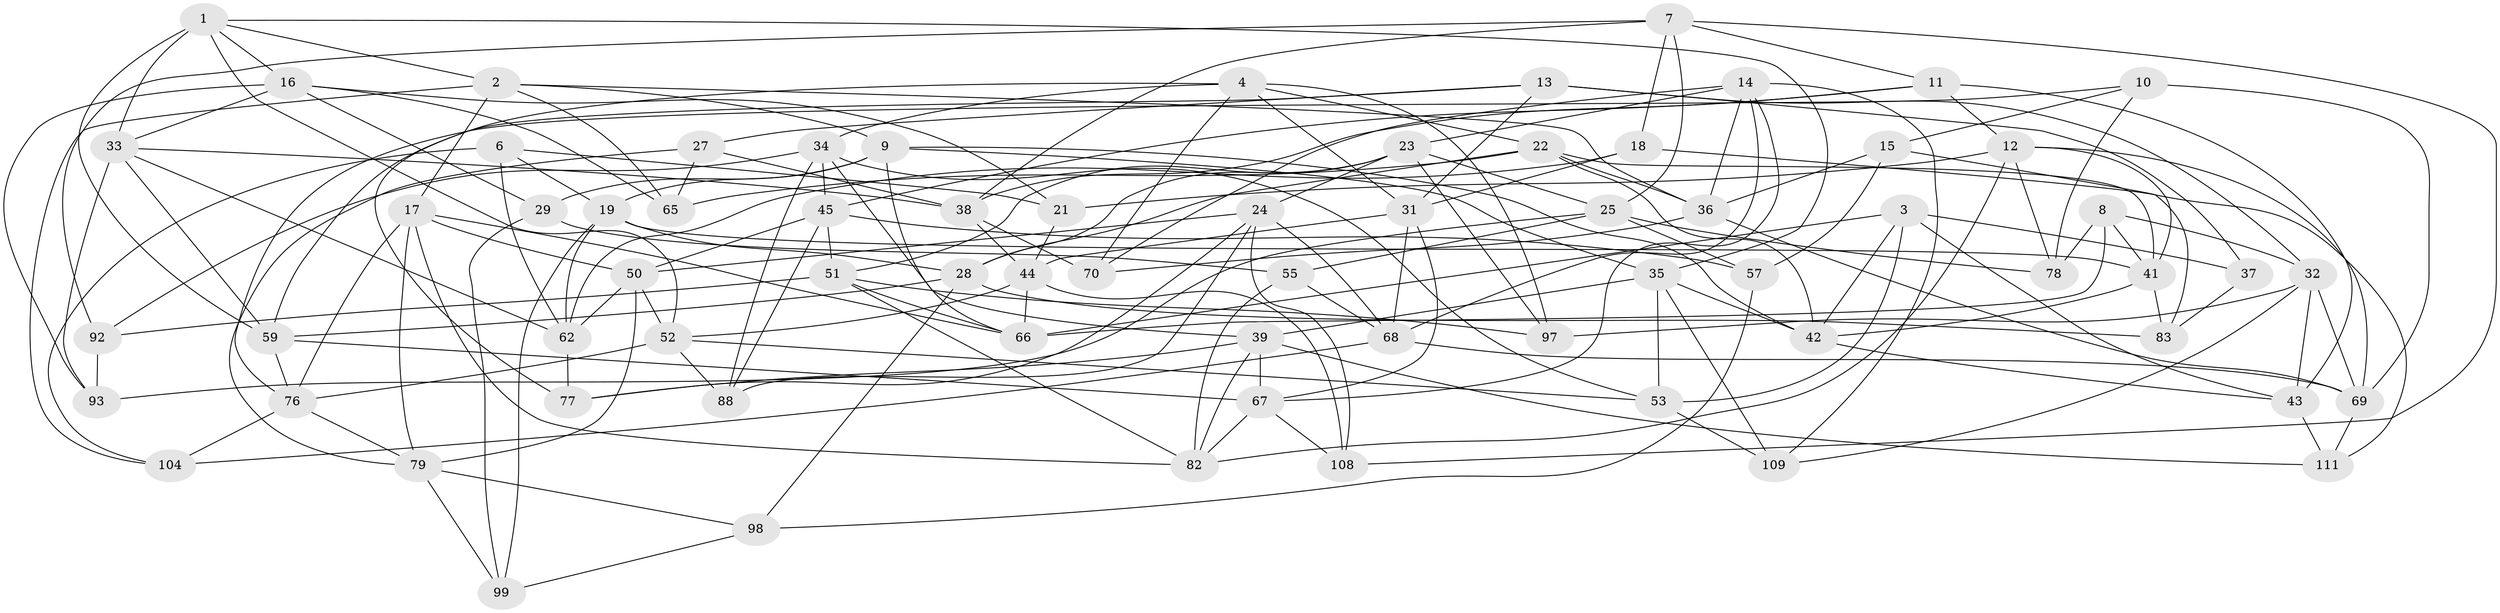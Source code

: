 // original degree distribution, {4: 1.0}
// Generated by graph-tools (version 1.1) at 2025/11/02/27/25 16:11:45]
// undirected, 70 vertices, 181 edges
graph export_dot {
graph [start="1"]
  node [color=gray90,style=filled];
  1 [super="+89"];
  2 [super="+114"];
  3 [super="+5"];
  4 [super="+20"];
  6;
  7 [super="+26"];
  8;
  9 [super="+73"];
  10;
  11 [super="+84"];
  12 [super="+102"];
  13 [super="+56"];
  14 [super="+86"];
  15;
  16 [super="+91"];
  17 [super="+40"];
  18;
  19 [super="+30"];
  21;
  22 [super="+48"];
  23 [super="+58"];
  24 [super="+61"];
  25 [super="+85"];
  27;
  28 [super="+107"];
  29;
  31 [super="+87"];
  32 [super="+74"];
  33 [super="+105"];
  34 [super="+64"];
  35 [super="+75"];
  36 [super="+47"];
  37;
  38 [super="+112"];
  39 [super="+60"];
  41 [super="+49"];
  42 [super="+106"];
  43 [super="+101"];
  44 [super="+95"];
  45 [super="+46"];
  50 [super="+63"];
  51 [super="+94"];
  52 [super="+110"];
  53 [super="+54"];
  55;
  57;
  59 [super="+80"];
  62 [super="+103"];
  65;
  66 [super="+96"];
  67 [super="+71"];
  68 [super="+100"];
  69 [super="+72"];
  70;
  76 [super="+81"];
  77;
  78;
  79 [super="+90"];
  82 [super="+113"];
  83;
  88;
  92;
  93;
  97;
  98;
  99;
  104;
  108;
  109;
  111;
  1 -- 16;
  1 -- 52;
  1 -- 59;
  1 -- 33;
  1 -- 35;
  1 -- 2;
  2 -- 9;
  2 -- 65;
  2 -- 36;
  2 -- 104;
  2 -- 17;
  3 -- 37;
  3 -- 53 [weight=2];
  3 -- 42;
  3 -- 66;
  3 -- 43;
  4 -- 70;
  4 -- 22;
  4 -- 31;
  4 -- 97;
  4 -- 34;
  4 -- 77;
  6 -- 104;
  6 -- 62;
  6 -- 21;
  6 -- 19;
  7 -- 18;
  7 -- 38;
  7 -- 11;
  7 -- 25;
  7 -- 108;
  7 -- 92;
  8 -- 32;
  8 -- 78;
  8 -- 66;
  8 -- 41;
  9 -- 19;
  9 -- 42;
  9 -- 66;
  9 -- 35;
  9 -- 29;
  10 -- 15;
  10 -- 78;
  10 -- 69;
  10 -- 76;
  11 -- 43 [weight=2];
  11 -- 45;
  11 -- 38;
  11 -- 12;
  12 -- 41;
  12 -- 21;
  12 -- 78;
  12 -- 82;
  12 -- 69;
  13 -- 31;
  13 -- 37 [weight=2];
  13 -- 27;
  13 -- 32;
  13 -- 59;
  14 -- 109;
  14 -- 23;
  14 -- 70;
  14 -- 67;
  14 -- 68;
  14 -- 36;
  15 -- 57;
  15 -- 36;
  15 -- 83;
  16 -- 29;
  16 -- 65;
  16 -- 33;
  16 -- 93;
  16 -- 21;
  17 -- 66;
  17 -- 79;
  17 -- 50;
  17 -- 76;
  17 -- 82;
  18 -- 111;
  18 -- 31;
  18 -- 62;
  19 -- 41;
  19 -- 99;
  19 -- 28;
  19 -- 62;
  21 -- 44;
  22 -- 42;
  22 -- 36;
  22 -- 65;
  22 -- 28;
  22 -- 41;
  23 -- 51;
  23 -- 24;
  23 -- 25;
  23 -- 28;
  23 -- 97;
  24 -- 68;
  24 -- 50;
  24 -- 88;
  24 -- 108;
  24 -- 77;
  25 -- 78;
  25 -- 93;
  25 -- 55;
  25 -- 57;
  27 -- 65;
  27 -- 38;
  27 -- 79;
  28 -- 98;
  28 -- 59;
  28 -- 83;
  29 -- 99;
  29 -- 55;
  31 -- 44;
  31 -- 67;
  31 -- 68;
  32 -- 69;
  32 -- 97;
  32 -- 109;
  32 -- 43;
  33 -- 38;
  33 -- 59;
  33 -- 93;
  33 -- 62;
  34 -- 39;
  34 -- 88;
  34 -- 53;
  34 -- 45;
  34 -- 92;
  35 -- 42;
  35 -- 109;
  35 -- 53;
  35 -- 39;
  36 -- 70;
  36 -- 69;
  37 -- 83;
  38 -- 70;
  38 -- 44;
  39 -- 111;
  39 -- 77;
  39 -- 82;
  39 -- 67;
  41 -- 42;
  41 -- 83;
  42 -- 43;
  43 -- 111;
  44 -- 52;
  44 -- 108;
  44 -- 66;
  45 -- 88;
  45 -- 57;
  45 -- 51;
  45 -- 50;
  50 -- 62;
  50 -- 52;
  50 -- 79;
  51 -- 97;
  51 -- 82;
  51 -- 66;
  51 -- 92;
  52 -- 88;
  52 -- 76;
  52 -- 53;
  53 -- 109;
  55 -- 82;
  55 -- 68;
  57 -- 98;
  59 -- 67;
  59 -- 76;
  62 -- 77;
  67 -- 82;
  67 -- 108;
  68 -- 69;
  68 -- 104;
  69 -- 111;
  76 -- 104;
  76 -- 79;
  79 -- 98;
  79 -- 99;
  92 -- 93;
  98 -- 99;
}
